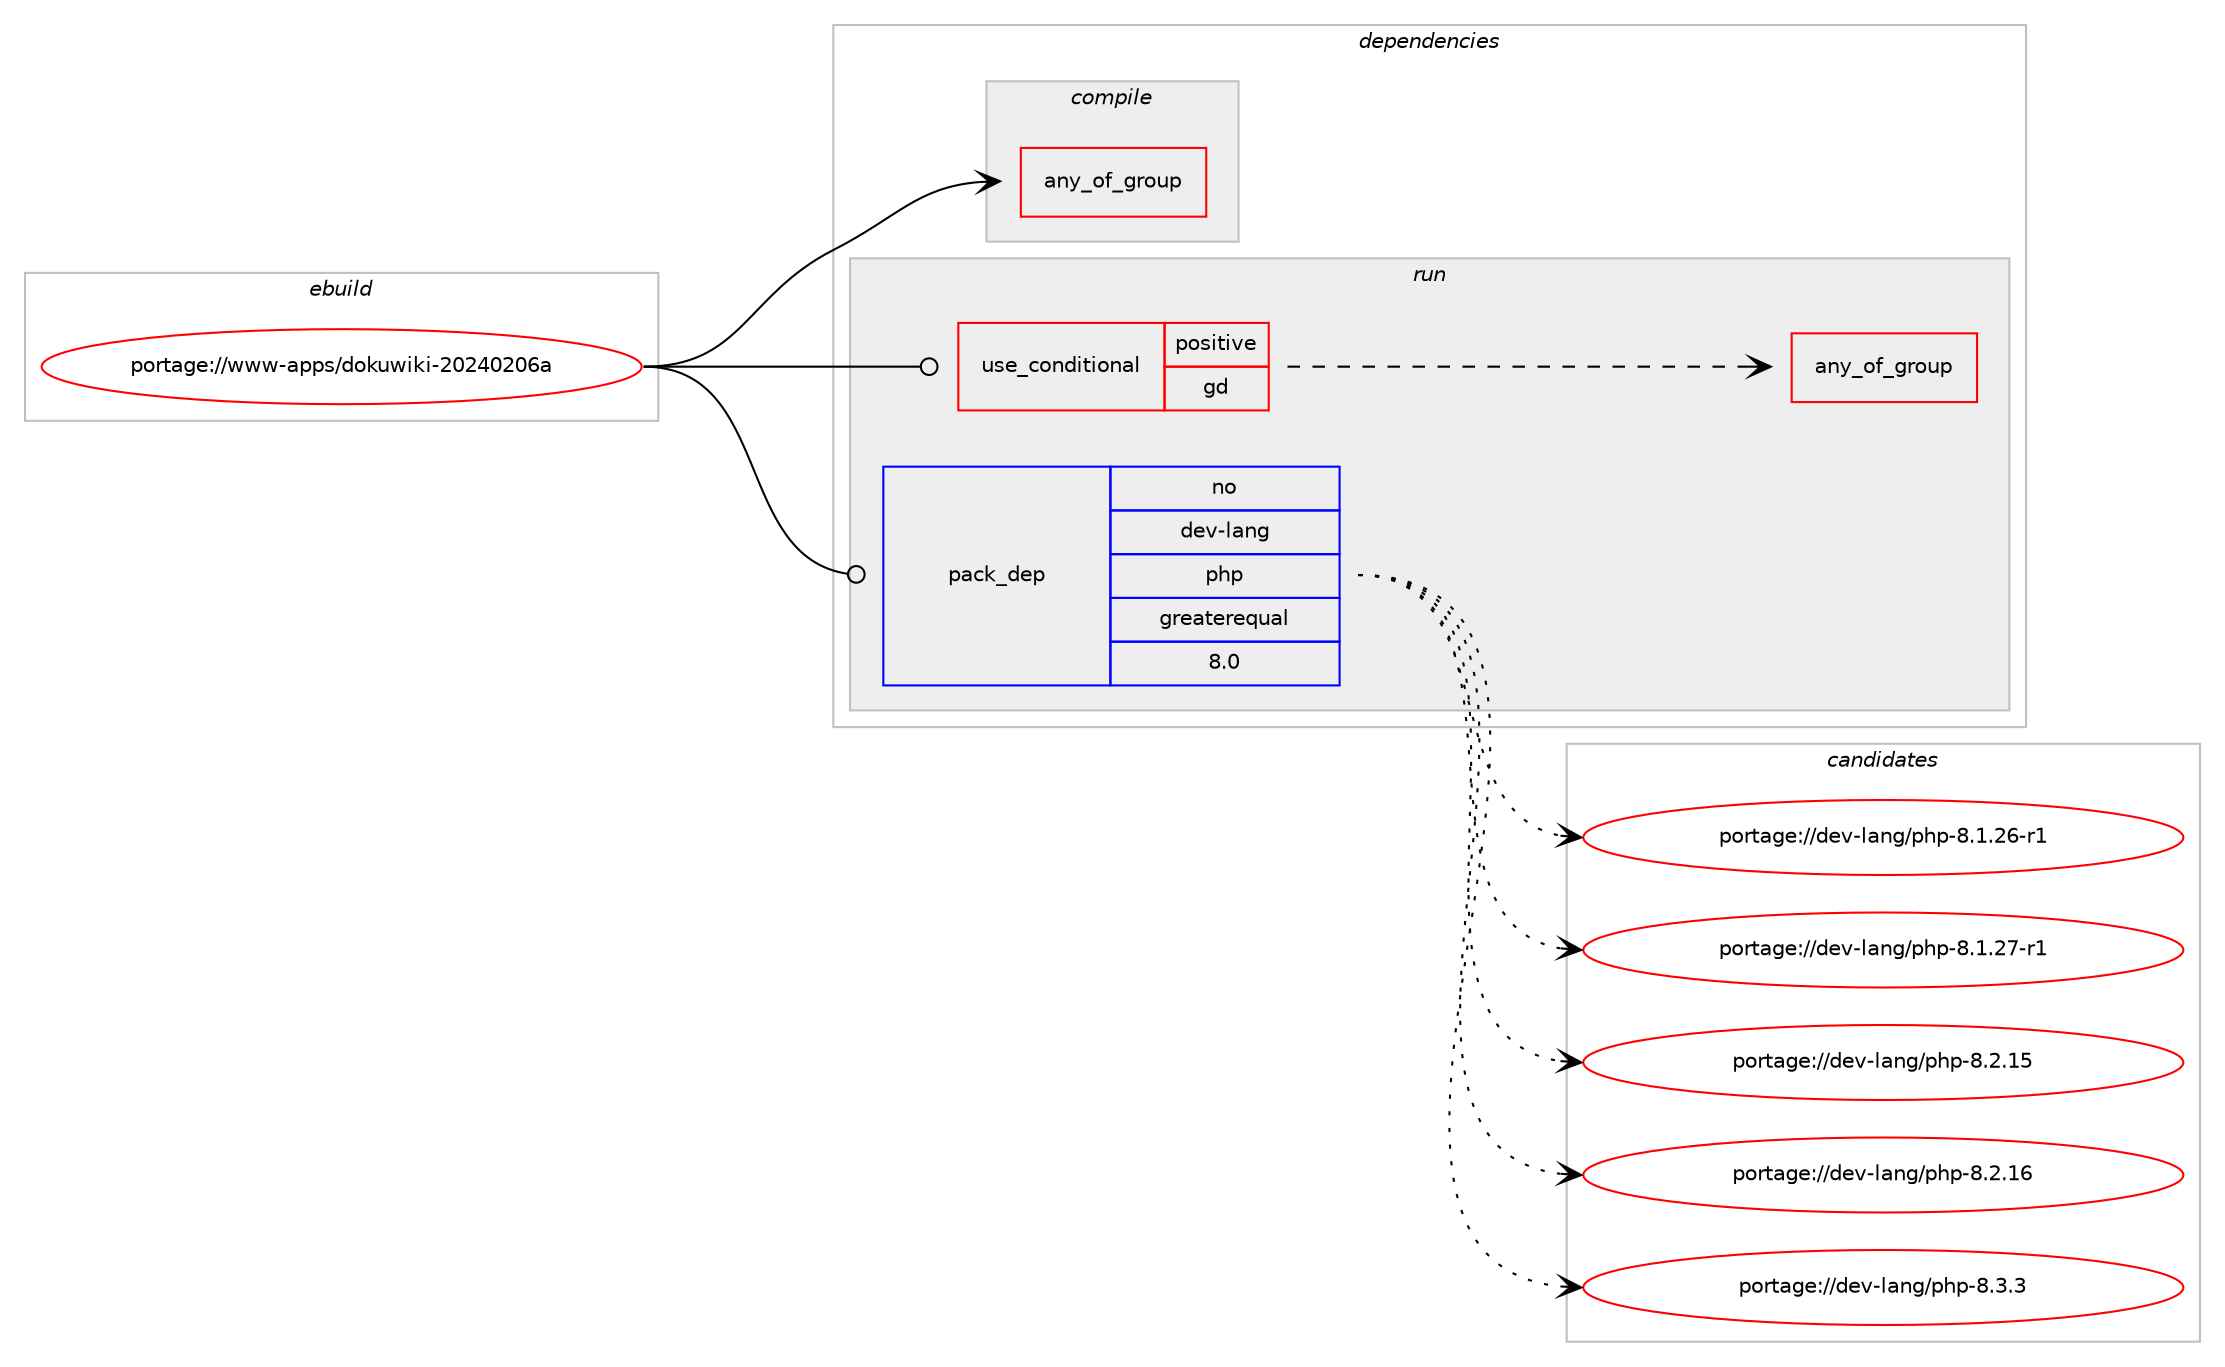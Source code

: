 digraph prolog {

# *************
# Graph options
# *************

newrank=true;
concentrate=true;
compound=true;
graph [rankdir=LR,fontname=Helvetica,fontsize=10,ranksep=1.5];#, ranksep=2.5, nodesep=0.2];
edge  [arrowhead=vee];
node  [fontname=Helvetica,fontsize=10];

# **********
# The ebuild
# **********

subgraph cluster_leftcol {
color=gray;
rank=same;
label=<<i>ebuild</i>>;
id [label="portage://www-apps/dokuwiki-20240206a", color=red, width=4, href="../www-apps/dokuwiki-20240206a.svg"];
}

# ****************
# The dependencies
# ****************

subgraph cluster_midcol {
color=gray;
label=<<i>dependencies</i>>;
subgraph cluster_compile {
fillcolor="#eeeeee";
style=filled;
label=<<i>compile</i>>;
subgraph any214 {
dependency17522 [label=<<TABLE BORDER="0" CELLBORDER="1" CELLSPACING="0" CELLPADDING="4"><TR><TD CELLPADDING="10">any_of_group</TD></TR></TABLE>>, shape=none, color=red];# *** BEGIN UNKNOWN DEPENDENCY TYPE (TODO) ***
# dependency17522 -> package_dependency(portage://www-apps/dokuwiki-20240206a,install,no,virtual,httpd-cgi,none,[,,],[],[])
# *** END UNKNOWN DEPENDENCY TYPE (TODO) ***

# *** BEGIN UNKNOWN DEPENDENCY TYPE (TODO) ***
# dependency17522 -> package_dependency(portage://www-apps/dokuwiki-20240206a,install,no,virtual,httpd-fastcgi,none,[,,],[],[])
# *** END UNKNOWN DEPENDENCY TYPE (TODO) ***

}
id:e -> dependency17522:w [weight=20,style="solid",arrowhead="vee"];
# *** BEGIN UNKNOWN DEPENDENCY TYPE (TODO) ***
# id -> package_dependency(portage://www-apps/dokuwiki-20240206a,install,no,app-admin,webapp-config,none,[,,],[],[])
# *** END UNKNOWN DEPENDENCY TYPE (TODO) ***

}
subgraph cluster_compileandrun {
fillcolor="#eeeeee";
style=filled;
label=<<i>compile and run</i>>;
}
subgraph cluster_run {
fillcolor="#eeeeee";
style=filled;
label=<<i>run</i>>;
subgraph cond12190 {
dependency17523 [label=<<TABLE BORDER="0" CELLBORDER="1" CELLSPACING="0" CELLPADDING="4"><TR><TD ROWSPAN="3" CELLPADDING="10">use_conditional</TD></TR><TR><TD>positive</TD></TR><TR><TD>gd</TD></TR></TABLE>>, shape=none, color=red];
subgraph any215 {
dependency17524 [label=<<TABLE BORDER="0" CELLBORDER="1" CELLSPACING="0" CELLPADDING="4"><TR><TD CELLPADDING="10">any_of_group</TD></TR></TABLE>>, shape=none, color=red];# *** BEGIN UNKNOWN DEPENDENCY TYPE (TODO) ***
# dependency17524 -> package_dependency(portage://www-apps/dokuwiki-20240206a,run,no,dev-lang,php,none,[,,],[],[use(enable(gd),none)])
# *** END UNKNOWN DEPENDENCY TYPE (TODO) ***

# *** BEGIN UNKNOWN DEPENDENCY TYPE (TODO) ***
# dependency17524 -> package_dependency(portage://www-apps/dokuwiki-20240206a,run,no,media-gfx,imagemagick,none,[,,],[],[])
# *** END UNKNOWN DEPENDENCY TYPE (TODO) ***

}
dependency17523:e -> dependency17524:w [weight=20,style="dashed",arrowhead="vee"];
}
id:e -> dependency17523:w [weight=20,style="solid",arrowhead="odot"];
# *** BEGIN UNKNOWN DEPENDENCY TYPE (TODO) ***
# id -> package_dependency(portage://www-apps/dokuwiki-20240206a,run,no,app-admin,webapp-config,none,[,,],[],[])
# *** END UNKNOWN DEPENDENCY TYPE (TODO) ***

subgraph pack5117 {
dependency17525 [label=<<TABLE BORDER="0" CELLBORDER="1" CELLSPACING="0" CELLPADDING="4" WIDTH="220"><TR><TD ROWSPAN="6" CELLPADDING="30">pack_dep</TD></TR><TR><TD WIDTH="110">no</TD></TR><TR><TD>dev-lang</TD></TR><TR><TD>php</TD></TR><TR><TD>greaterequal</TD></TR><TR><TD>8.0</TD></TR></TABLE>>, shape=none, color=blue];
}
id:e -> dependency17525:w [weight=20,style="solid",arrowhead="odot"];
# *** BEGIN UNKNOWN DEPENDENCY TYPE (TODO) ***
# id -> package_dependency(portage://www-apps/dokuwiki-20240206a,run,no,virtual,httpd-php,none,[,,],any_different_slot,[])
# *** END UNKNOWN DEPENDENCY TYPE (TODO) ***

}
}

# **************
# The candidates
# **************

subgraph cluster_choices {
rank=same;
color=gray;
label=<<i>candidates</i>>;

subgraph choice5117 {
color=black;
nodesep=1;
choice100101118451089711010347112104112455646494650544511449 [label="portage://dev-lang/php-8.1.26-r1", color=red, width=4,href="../dev-lang/php-8.1.26-r1.svg"];
choice100101118451089711010347112104112455646494650554511449 [label="portage://dev-lang/php-8.1.27-r1", color=red, width=4,href="../dev-lang/php-8.1.27-r1.svg"];
choice10010111845108971101034711210411245564650464953 [label="portage://dev-lang/php-8.2.15", color=red, width=4,href="../dev-lang/php-8.2.15.svg"];
choice10010111845108971101034711210411245564650464954 [label="portage://dev-lang/php-8.2.16", color=red, width=4,href="../dev-lang/php-8.2.16.svg"];
choice100101118451089711010347112104112455646514651 [label="portage://dev-lang/php-8.3.3", color=red, width=4,href="../dev-lang/php-8.3.3.svg"];
dependency17525:e -> choice100101118451089711010347112104112455646494650544511449:w [style=dotted,weight="100"];
dependency17525:e -> choice100101118451089711010347112104112455646494650554511449:w [style=dotted,weight="100"];
dependency17525:e -> choice10010111845108971101034711210411245564650464953:w [style=dotted,weight="100"];
dependency17525:e -> choice10010111845108971101034711210411245564650464954:w [style=dotted,weight="100"];
dependency17525:e -> choice100101118451089711010347112104112455646514651:w [style=dotted,weight="100"];
}
}

}
